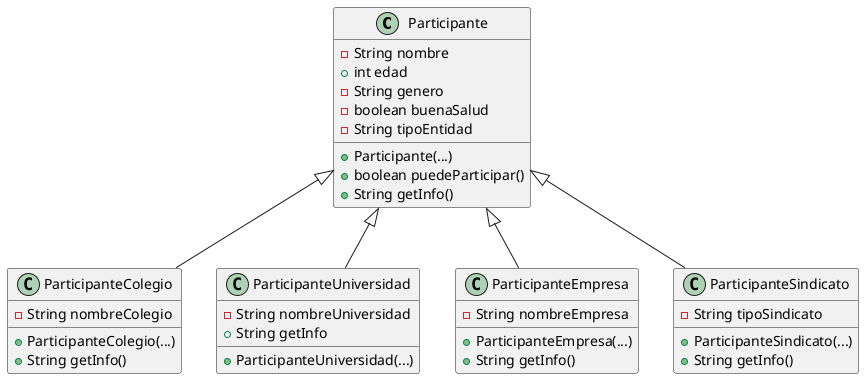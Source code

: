 @startuml
class Participante{
-String nombre
+ int edad
- String genero
- boolean buenaSalud
- String tipoEntidad
+ Participante(...)
+ boolean puedeParticipar()
+ String getInfo()
}
class ParticipanteColegio{
- String nombreColegio
+ParticipanteColegio(...)
+String getInfo()
}
class ParticipanteUniversidad{
- String nombreUniversidad
+ParticipanteUniversidad(...)
+String getInfo
}
class ParticipanteEmpresa {
- String nombreEmpresa
+ ParticipanteEmpresa(...)
+ String getInfo()
}

class ParticipanteSindicato {
- String tipoSindicato
+ ParticipanteSindicato(...)
+ String getInfo()
}

Participante <|-- ParticipanteColegio
Participante <|-- ParticipanteUniversidad
Participante <|-- ParticipanteEmpresa
Participante <|-- ParticipanteSindicato
@enduml